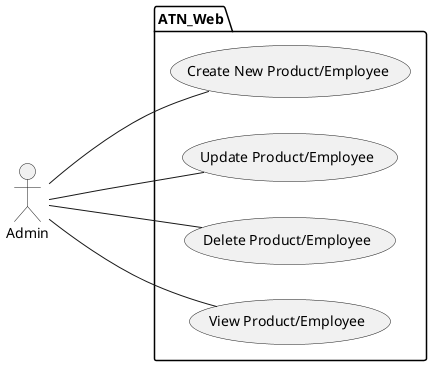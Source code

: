 @startuml

left to right direction
actor Admin
package ATN_Web {
  Admin --- (Create New Product/Employee)
  Admin --- (Update Product/Employee)
  Admin --- (Delete Product/Employee)
  Admin --- (View Product/Employee)
}


@enduml